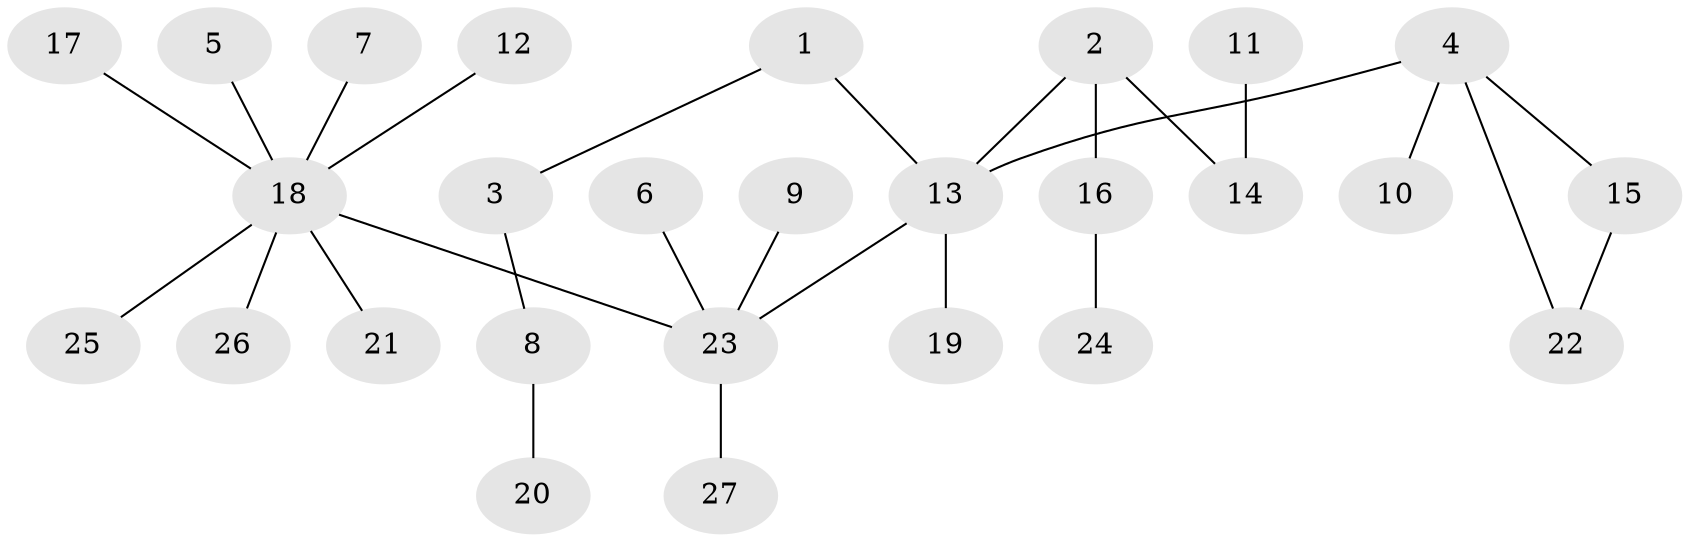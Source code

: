// original degree distribution, {5: 0.05555555555555555, 2: 0.2222222222222222, 6: 0.037037037037037035, 3: 0.12962962962962962, 1: 0.5185185185185185, 4: 0.037037037037037035}
// Generated by graph-tools (version 1.1) at 2025/49/03/09/25 03:49:17]
// undirected, 27 vertices, 27 edges
graph export_dot {
graph [start="1"]
  node [color=gray90,style=filled];
  1;
  2;
  3;
  4;
  5;
  6;
  7;
  8;
  9;
  10;
  11;
  12;
  13;
  14;
  15;
  16;
  17;
  18;
  19;
  20;
  21;
  22;
  23;
  24;
  25;
  26;
  27;
  1 -- 3 [weight=1.0];
  1 -- 13 [weight=1.0];
  2 -- 13 [weight=1.0];
  2 -- 14 [weight=1.0];
  2 -- 16 [weight=1.0];
  3 -- 8 [weight=1.0];
  4 -- 10 [weight=1.0];
  4 -- 13 [weight=1.0];
  4 -- 15 [weight=1.0];
  4 -- 22 [weight=1.0];
  5 -- 18 [weight=1.0];
  6 -- 23 [weight=1.0];
  7 -- 18 [weight=1.0];
  8 -- 20 [weight=1.0];
  9 -- 23 [weight=1.0];
  11 -- 14 [weight=1.0];
  12 -- 18 [weight=1.0];
  13 -- 19 [weight=1.0];
  13 -- 23 [weight=1.0];
  15 -- 22 [weight=1.0];
  16 -- 24 [weight=1.0];
  17 -- 18 [weight=1.0];
  18 -- 21 [weight=1.0];
  18 -- 23 [weight=1.0];
  18 -- 25 [weight=1.0];
  18 -- 26 [weight=1.0];
  23 -- 27 [weight=1.0];
}
